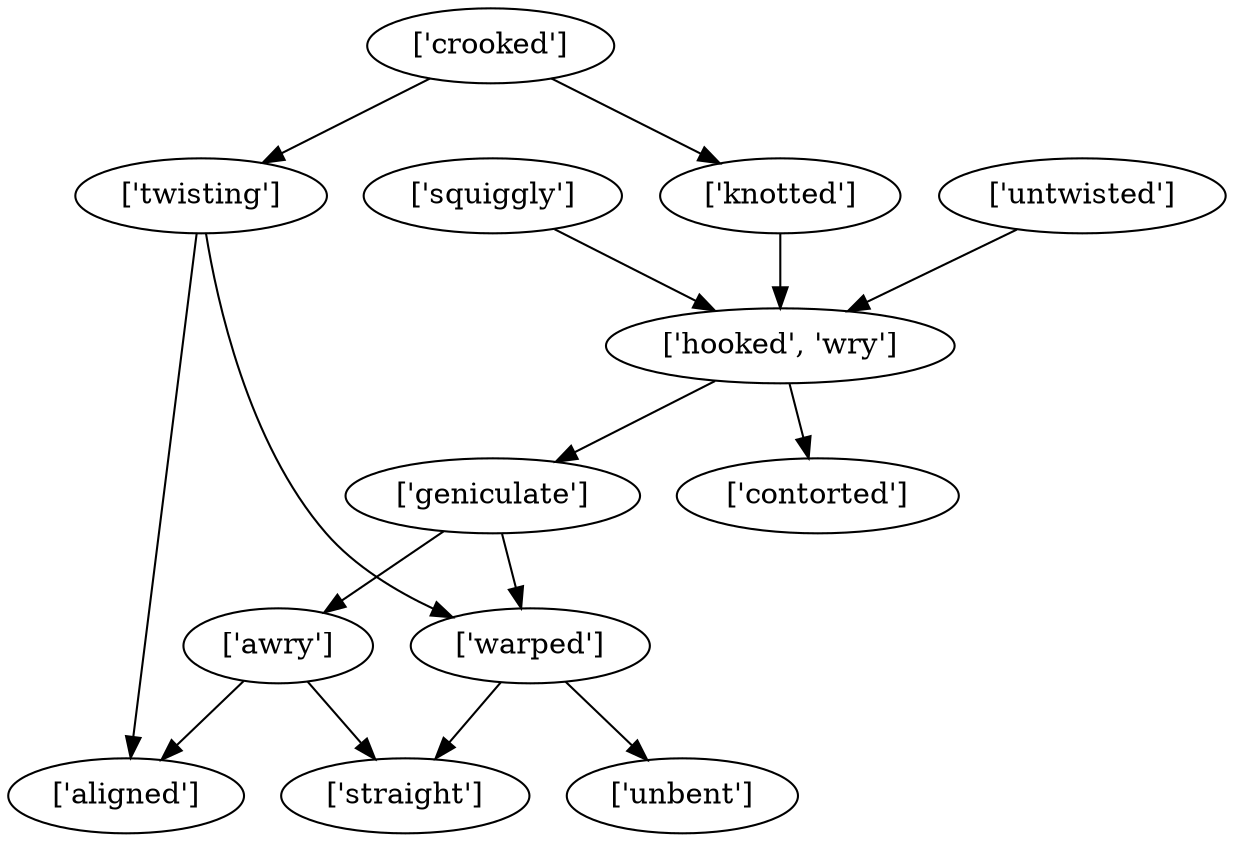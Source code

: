 strict digraph  {
	"['twisting']" -> "['aligned']";
	"['twisting']" -> "['warped']";
	"['warped']" -> "['straight']";
	"['warped']" -> "['unbent']";
	"['squiggly']" -> "['hooked', 'wry']";
	"['hooked', 'wry']" -> "['contorted']";
	"['hooked', 'wry']" -> "['geniculate']";
	"['crooked']" -> "['twisting']";
	"['crooked']" -> "['knotted']";
	"['knotted']" -> "['hooked', 'wry']";
	"['geniculate']" -> "['warped']";
	"['geniculate']" -> "['awry']";
	"['untwisted']" -> "['hooked', 'wry']";
	"['awry']" -> "['aligned']";
	"['awry']" -> "['straight']";
}
